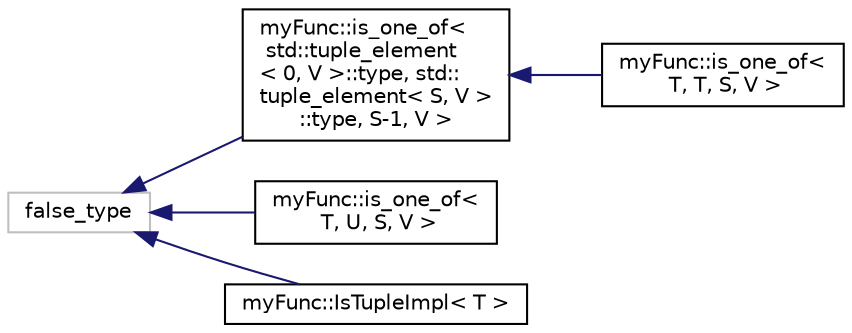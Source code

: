 digraph "Graphical Class Hierarchy"
{
  edge [fontname="Helvetica",fontsize="10",labelfontname="Helvetica",labelfontsize="10"];
  node [fontname="Helvetica",fontsize="10",shape=record];
  rankdir="LR";
  Node1 [label="false_type",height=0.2,width=0.4,color="grey75", fillcolor="white", style="filled"];
  Node1 -> Node2 [dir="back",color="midnightblue",fontsize="10",style="solid",fontname="Helvetica"];
  Node2 [label="myFunc::is_one_of\<\l std::tuple_element\l\< 0, V \>::type, std::\ltuple_element\< S, V \>\l::type, S-1, V \>",height=0.2,width=0.4,color="black", fillcolor="white", style="filled",URL="$structmyFunc_1_1is__one__of.html"];
  Node2 -> Node3 [dir="back",color="midnightblue",fontsize="10",style="solid",fontname="Helvetica"];
  Node3 [label="myFunc::is_one_of\<\l T, T, S, V \>",height=0.2,width=0.4,color="black", fillcolor="white", style="filled",URL="$structmyFunc_1_1is__one__of_3_01T_00_01T_00_01S_00_01V_01_4.html"];
  Node1 -> Node4 [dir="back",color="midnightblue",fontsize="10",style="solid",fontname="Helvetica"];
  Node4 [label="myFunc::is_one_of\<\l T, U, S, V \>",height=0.2,width=0.4,color="black", fillcolor="white", style="filled",URL="$structmyFunc_1_1is__one__of.html"];
  Node1 -> Node5 [dir="back",color="midnightblue",fontsize="10",style="solid",fontname="Helvetica"];
  Node5 [label="myFunc::IsTupleImpl\< T \>",height=0.2,width=0.4,color="black", fillcolor="white", style="filled",URL="$structmyFunc_1_1IsTupleImpl.html"];
}
